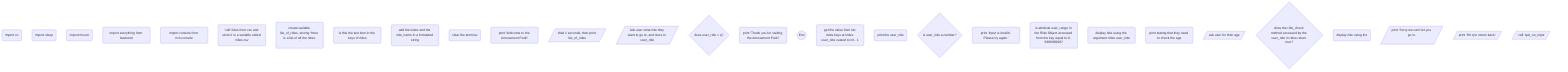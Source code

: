 flowchart
    importOS(import os)
    importSleep(import sleep)
    
    importMsvcrt(import msvcrt)
    everythingFromBackend(import everything from backend)
    consoleImport(import console from rich.console)
    RidesCsv('call' rides from csv and store it in a variable called rides.csv)
    listOfAllRides(create variable list_of_rides, storing 'Here is a list of all the rides:\n')
    lastItemInRidesKeys(is this the last item in the keys of rides)
    addToListOfRides(add the index and the ride_name in a formatted string)
    clearTerminal(clear the terminal)
    greeting(print 'Welcome to the Amusement Park!')
    waitAndPrint[/Wait 1 seconds, then print list_of_rides/]
    askUserForRides[/Ask user what ride they want to go to, and store to user_ride/]
    ifUserQ{does user_ride = q?}
    PrintSleep(print 'Thank you for visiting the Amusement Park!')
    endBlock((End))
    getUserRideKey(get the value from list rides.keys at index user_ride casted to int - 1)
    printUserRide(print the user_ride)
    userRideNumber{is user_ride a number?}
    printInputInvalid(print 'Input is invalid. Please try again.')
    ridesEqualToWeirdNumber(is attribute user_range in the Ride Object accessed from the key equal to 0, 999999999?)
    dispRide(display ride using the argument rides user_ride)
    printCheckAge(print stating that they need to check the age)
    askAge[/ask user for their age/]
    ridesCheckAge{does the ride_check method accessed by the user_ride in rides return true?}
    displayRide(display ride using the)
    printInvalidAge[/print 'Sorry we can't let you go in.\n'/]
    printQtoReturnBack[/print 'Hit q to return back.'/]
    QuitNoInput[/'call' quit_no_input/]